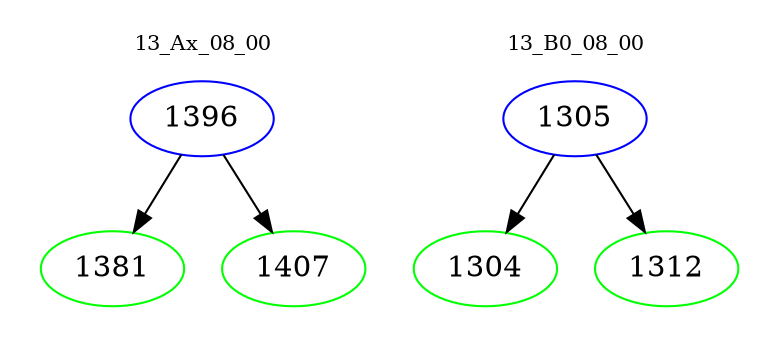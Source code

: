 digraph{
subgraph cluster_0 {
color = white
label = "13_Ax_08_00";
fontsize=10;
T0_1396 [label="1396", color="blue"]
T0_1396 -> T0_1381 [color="black"]
T0_1381 [label="1381", color="green"]
T0_1396 -> T0_1407 [color="black"]
T0_1407 [label="1407", color="green"]
}
subgraph cluster_1 {
color = white
label = "13_B0_08_00";
fontsize=10;
T1_1305 [label="1305", color="blue"]
T1_1305 -> T1_1304 [color="black"]
T1_1304 [label="1304", color="green"]
T1_1305 -> T1_1312 [color="black"]
T1_1312 [label="1312", color="green"]
}
}
